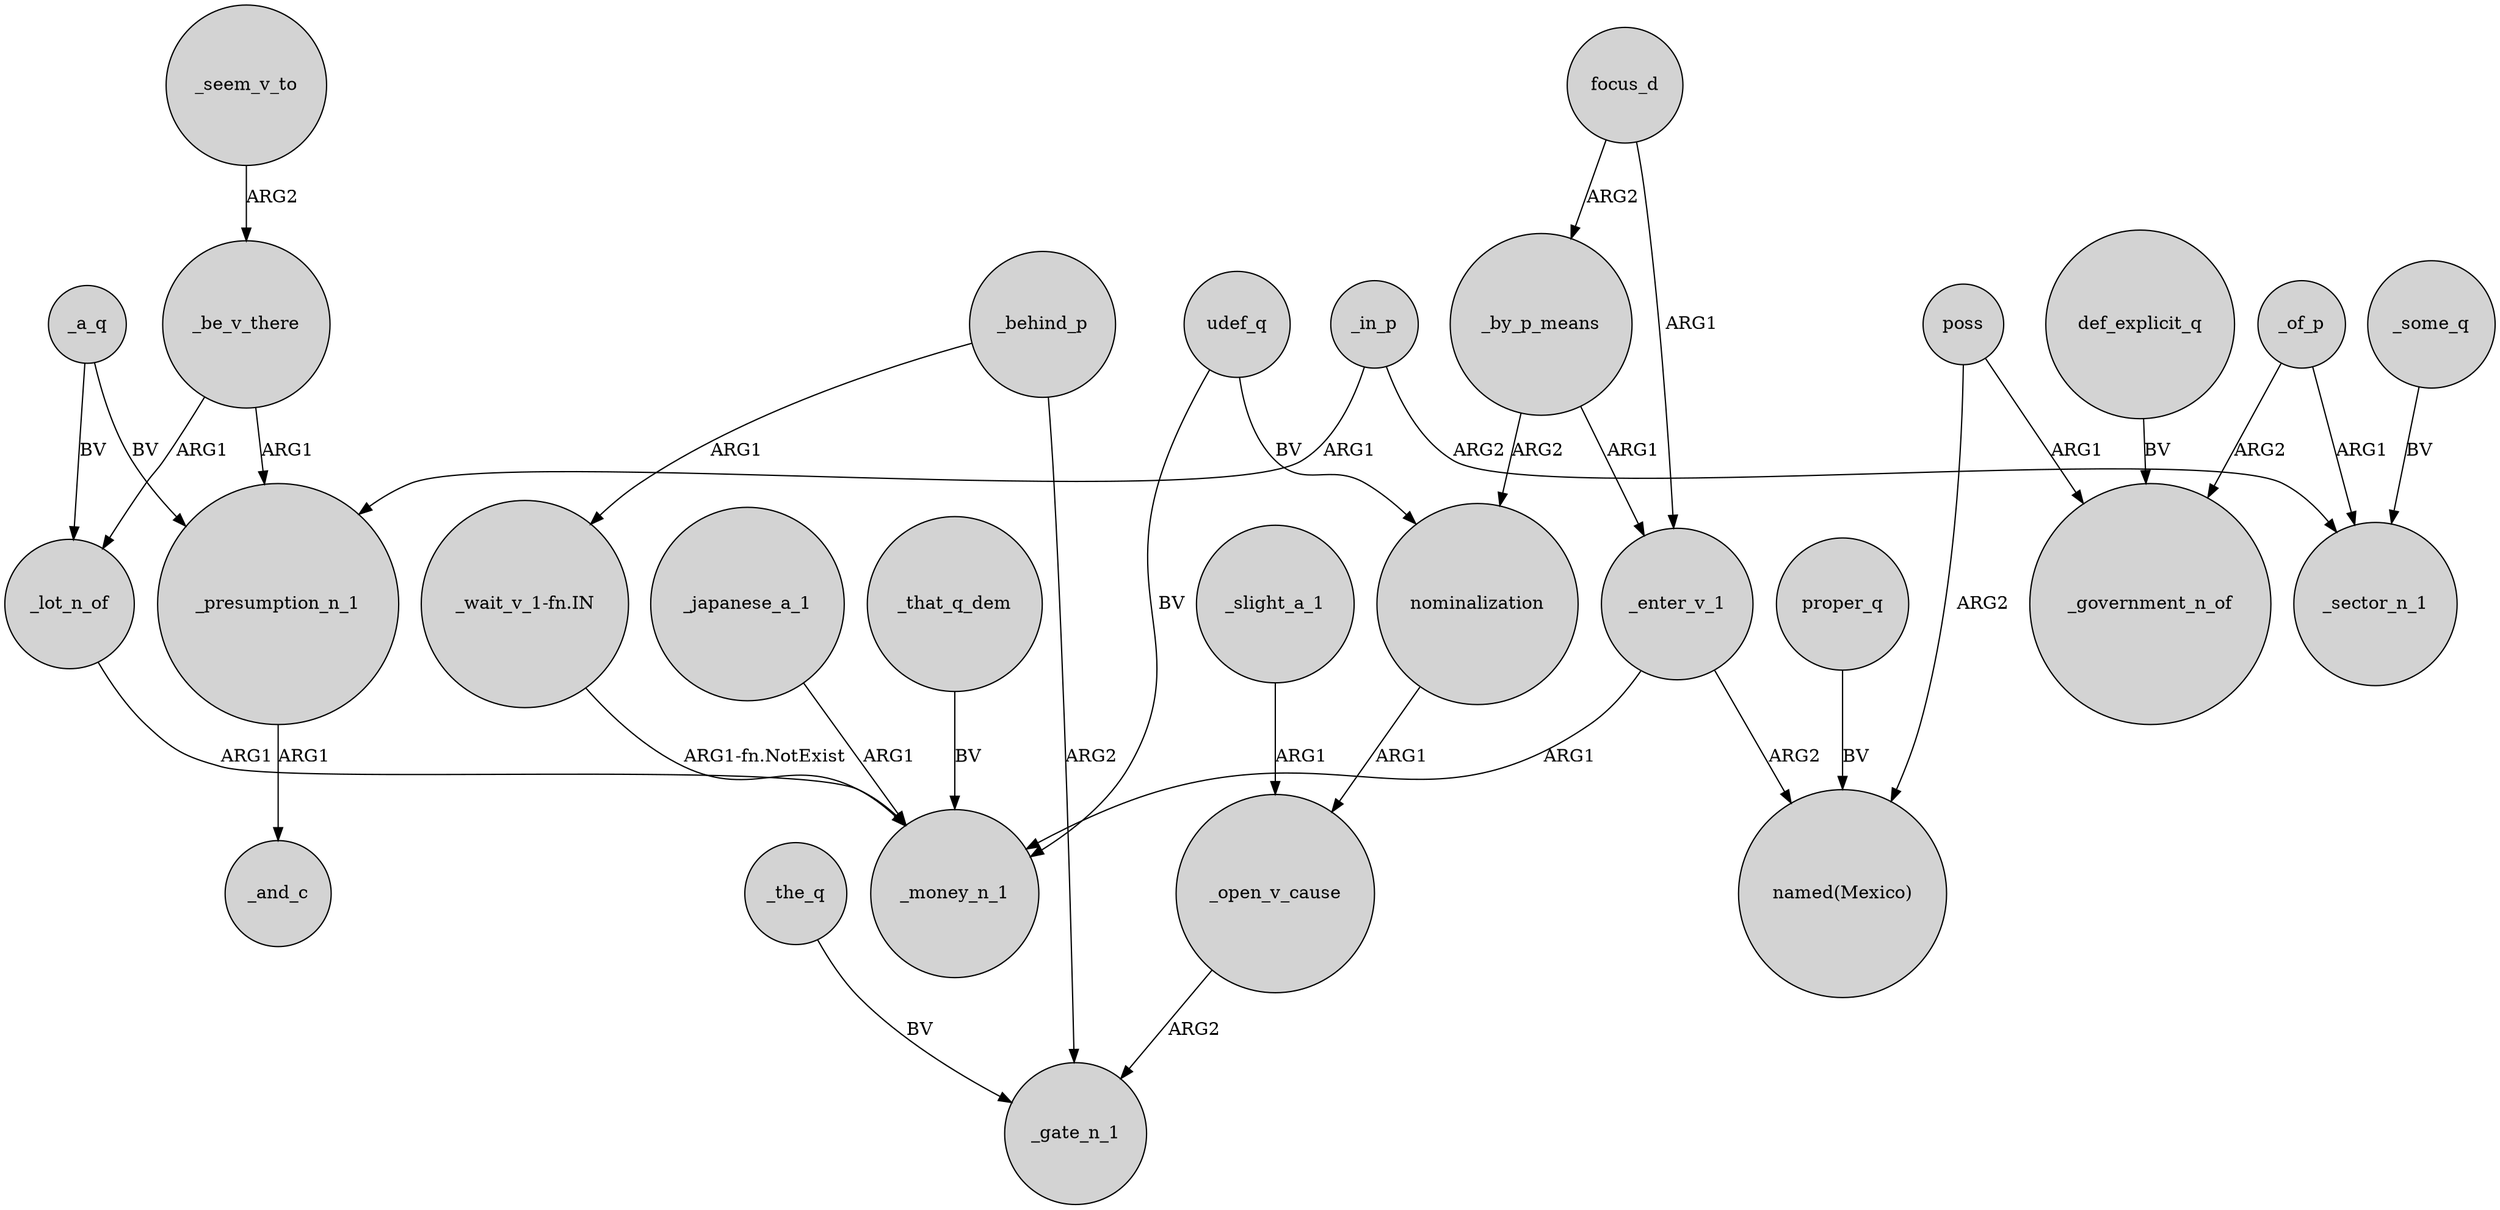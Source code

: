 digraph {
	node [shape=circle style=filled]
	_a_q -> _lot_n_of [label=BV]
	_of_p -> _government_n_of [label=ARG2]
	_in_p -> _sector_n_1 [label=ARG2]
	udef_q -> _money_n_1 [label=BV]
	_seem_v_to -> _be_v_there [label=ARG2]
	_by_p_means -> nominalization [label=ARG2]
	_that_q_dem -> _money_n_1 [label=BV]
	_enter_v_1 -> _money_n_1 [label=ARG1]
	_the_q -> _gate_n_1 [label=BV]
	_by_p_means -> _enter_v_1 [label=ARG1]
	_be_v_there -> _lot_n_of [label=ARG1]
	_be_v_there -> _presumption_n_1 [label=ARG1]
	_slight_a_1 -> _open_v_cause [label=ARG1]
	focus_d -> _by_p_means [label=ARG2]
	poss -> _government_n_of [label=ARG1]
	_in_p -> _presumption_n_1 [label=ARG1]
	_presumption_n_1 -> _and_c [label=ARG1]
	def_explicit_q -> _government_n_of [label=BV]
	proper_q -> "named(Mexico)" [label=BV]
	"_wait_v_1-fn.IN" -> _money_n_1 [label="ARG1-fn.NotExist"]
	nominalization -> _open_v_cause [label=ARG1]
	_of_p -> _sector_n_1 [label=ARG1]
	_enter_v_1 -> "named(Mexico)" [label=ARG2]
	poss -> "named(Mexico)" [label=ARG2]
	_japanese_a_1 -> _money_n_1 [label=ARG1]
	_behind_p -> _gate_n_1 [label=ARG2]
	udef_q -> nominalization [label=BV]
	_behind_p -> "_wait_v_1-fn.IN" [label=ARG1]
	_open_v_cause -> _gate_n_1 [label=ARG2]
	_a_q -> _presumption_n_1 [label=BV]
	_some_q -> _sector_n_1 [label=BV]
	focus_d -> _enter_v_1 [label=ARG1]
	_lot_n_of -> _money_n_1 [label=ARG1]
}
